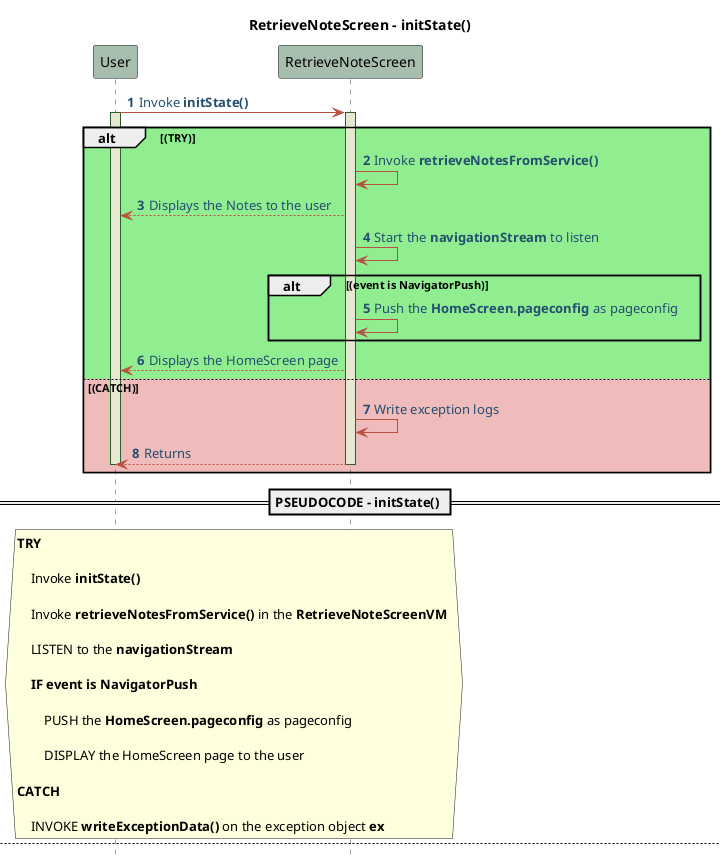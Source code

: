 @startuml RetrieveNoteScreen - Sequence - Pseudo 
!define POSITIVERESPONSE 90EE90

!define NEGATIVEERESPONSE EFBBBB

!define NUETRALRESPONSE F2DC79

skinparam sequence{
    ParticipantBackgroundColor #A7BEAE

    LifeLineBackgroundColor #E7E8D1

    LifeLineBorderColor #2C5F2D

    ActorBackgroundColor #FC766AFF

    ActorBorderColor #FC766AFF

    ArrowColor #B85042

    ArrowFontColor #234E70

}

title RetrieveNoteScreen - initState() 
autonumber 1
hide footbox 
User -> RetrieveNoteScreen : Invoke **initState()** 
activate User 
activate RetrieveNoteScreen 
alt #POSITIVERESPONSE (TRY)
RetrieveNoteScreen -> RetrieveNoteScreen : Invoke **retrieveNotesFromService()**
RetrieveNoteScreen --> User : Displays the Notes to the user 
RetrieveNoteScreen -> RetrieveNoteScreen : Start the **navigationStream** to listen
    alt #POSITIVERESPONSE (event is NavigatorPush)
        RetrieveNoteScreen -> RetrieveNoteScreen : Push the **HomeScreen.pageconfig** as pageconfig
    end
    RetrieveNoteScreen --> User : Displays the HomeScreen page
else #NEGATIVEERESPONSE (CATCH) 
RetrieveNoteScreen -> RetrieveNoteScreen : Write exception logs 
RetrieveNoteScreen --> User : Returns 
deactivate User 
deactivate RetrieveNoteScreen
end 

==PSEUDOCODE - initState() ==
hnote across 
**TRY**

    Invoke **initState()**

    Invoke **retrieveNotesFromService()** in the **RetrieveNoteScreenVM** 

    LISTEN to the **navigationStream** 

    **IF event is NavigatorPush** 

        PUSH the **HomeScreen.pageconfig** as pageconfig 

        DISPLAY the HomeScreen page to the user 

**CATCH**

    INVOKE **writeExceptionData()** on the exception object **ex**
end hnote 

newpage RetrieveNoteScreen - dispose()
autonumber 1
hide footbox 
User -> RetrieveNoteScreen : Invoke **dispose()** 
activate User 
activate RetrieveNoteScreen
RetrieveNoteScreen -> RetrieveNoteScreen : Dispose the instance of **RetrieveNoteScreenVM** 
RetrieveNoteScreen --> User : Returns 
deactivate User 
deactivate RetrieveNoteScreen

==PSEUDOCODE - dispose()==
hnote across 
    INVOKE **dispose()** 

    DISPOSE the instance of *RetrieveNoteScreenVM** 
end hnote 